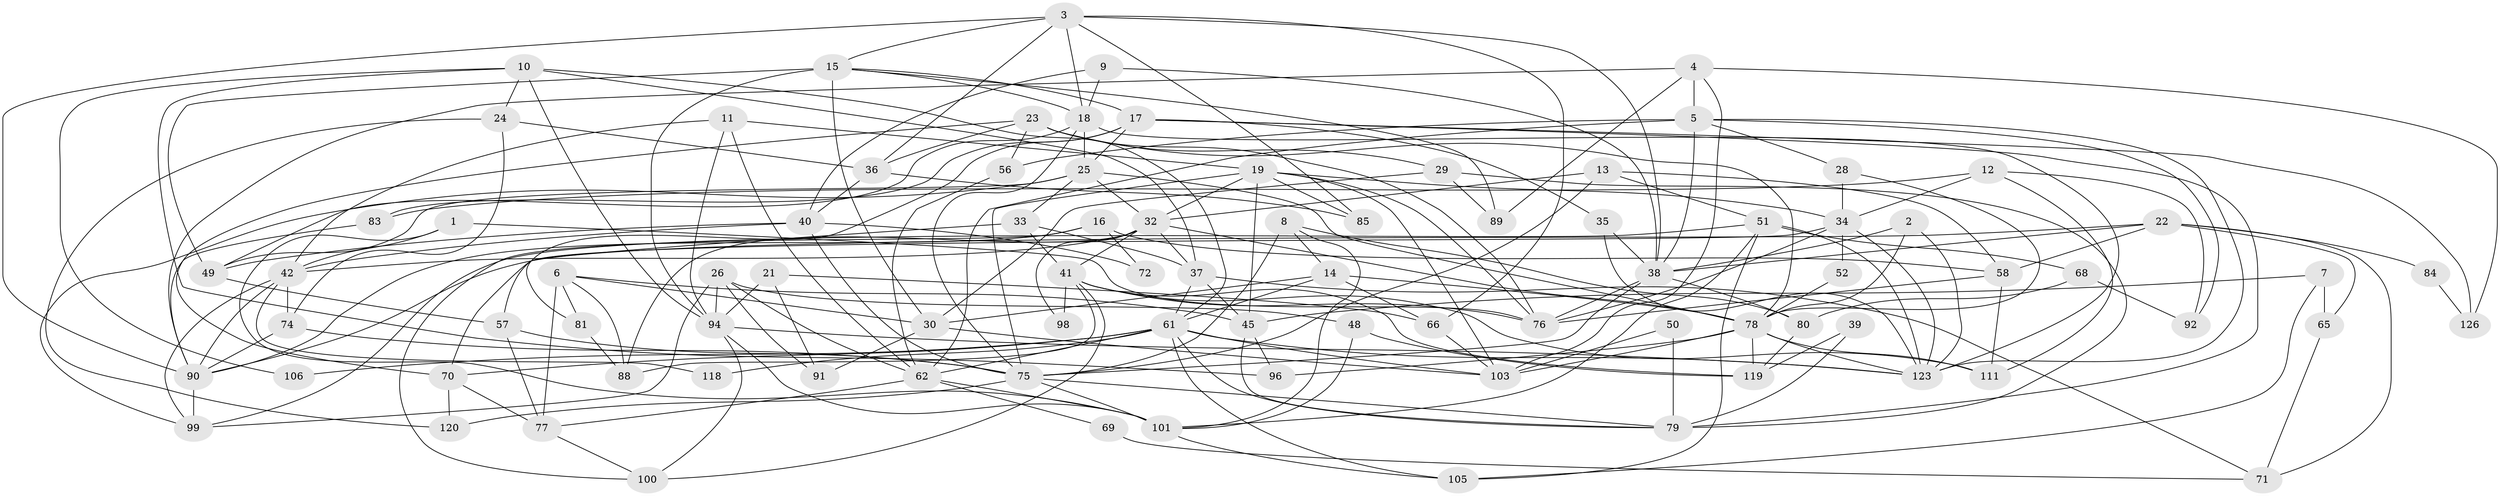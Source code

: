 // original degree distribution, {3: 0.2824427480916031, 5: 0.1450381679389313, 4: 0.2900763358778626, 6: 0.09923664122137404, 2: 0.12213740458015267, 7: 0.061068702290076333}
// Generated by graph-tools (version 1.1) at 2025/42/03/06/25 10:42:00]
// undirected, 88 vertices, 218 edges
graph export_dot {
graph [start="1"]
  node [color=gray90,style=filled];
  1;
  2;
  3 [super="+44"];
  4;
  5 [super="+27"];
  6;
  7;
  8;
  9;
  10 [super="+73"];
  11 [super="+31"];
  12;
  13;
  14;
  15 [super="+63"];
  16 [super="+20"];
  17 [super="+82"];
  18 [super="+54"];
  19 [super="+108"];
  21;
  22 [super="+107"];
  23 [super="+60"];
  24;
  25 [super="+121"];
  26 [super="+64"];
  28;
  29 [super="+95"];
  30 [super="+122"];
  32 [super="+47"];
  33;
  34 [super="+53"];
  35;
  36 [super="+113"];
  37 [super="+43"];
  38 [super="+93"];
  39;
  40 [super="+46"];
  41 [super="+104"];
  42 [super="+55"];
  45 [super="+114"];
  48;
  49 [super="+59"];
  50;
  51 [super="+86"];
  52;
  56;
  57 [super="+112"];
  58;
  61 [super="+67"];
  62 [super="+127"];
  65;
  66;
  68;
  69;
  70;
  71;
  72;
  74;
  75 [super="+124"];
  76 [super="+97"];
  77 [super="+130"];
  78 [super="+87"];
  79 [super="+102"];
  80;
  81;
  83;
  84;
  85;
  88 [super="+129"];
  89;
  90 [super="+131"];
  91;
  92;
  94 [super="+117"];
  96;
  98;
  99 [super="+109"];
  100;
  101 [super="+115"];
  103 [super="+110"];
  105;
  106;
  111 [super="+116"];
  118;
  119 [super="+128"];
  120;
  123 [super="+125"];
  126;
  1 -- 101;
  1 -- 76;
  1 -- 42;
  2 -- 38;
  2 -- 123;
  2 -- 78;
  3 -- 15;
  3 -- 90;
  3 -- 66;
  3 -- 85;
  3 -- 36;
  3 -- 38;
  3 -- 18;
  4 -- 89;
  4 -- 5;
  4 -- 126;
  4 -- 90;
  4 -- 103;
  5 -- 56;
  5 -- 28;
  5 -- 62;
  5 -- 123;
  5 -- 92;
  5 -- 38;
  6 -- 81;
  6 -- 88;
  6 -- 30;
  6 -- 77;
  6 -- 45;
  7 -- 45 [weight=2];
  7 -- 65;
  7 -- 105;
  8 -- 75;
  8 -- 101;
  8 -- 14;
  8 -- 80;
  9 -- 18;
  9 -- 40;
  9 -- 38;
  10 -- 94;
  10 -- 37;
  10 -- 96;
  10 -- 24;
  10 -- 106;
  10 -- 61;
  11 -- 19;
  11 -- 94;
  11 -- 42;
  11 -- 62;
  12 -- 83;
  12 -- 92;
  12 -- 34;
  12 -- 111;
  13 -- 51;
  13 -- 58;
  13 -- 75;
  13 -- 32;
  14 -- 78;
  14 -- 30;
  14 -- 61;
  14 -- 66;
  15 -- 18;
  15 -- 49;
  15 -- 89;
  15 -- 17;
  15 -- 30;
  15 -- 94;
  16 -- 100;
  16 -- 72;
  16 -- 58;
  16 -- 90;
  17 -- 25;
  17 -- 79;
  17 -- 81;
  17 -- 35;
  17 -- 83;
  17 -- 126;
  18 -- 123;
  18 -- 75;
  18 -- 25;
  18 -- 49;
  19 -- 75;
  19 -- 85;
  19 -- 76;
  19 -- 34;
  19 -- 103;
  19 -- 45;
  19 -- 32;
  21 -- 91;
  21 -- 66;
  21 -- 94;
  22 -- 38;
  22 -- 90;
  22 -- 65;
  22 -- 58;
  22 -- 84;
  22 -- 71;
  23 -- 76;
  23 -- 56;
  23 -- 29;
  23 -- 36;
  23 -- 70;
  23 -- 78;
  24 -- 36;
  24 -- 120;
  24 -- 74;
  25 -- 78;
  25 -- 33;
  25 -- 32;
  25 -- 99;
  25 -- 49;
  26 -- 48;
  26 -- 94;
  26 -- 91;
  26 -- 99;
  26 -- 62;
  28 -- 34;
  28 -- 78;
  29 -- 30;
  29 -- 89;
  29 -- 79;
  30 -- 91;
  30 -- 103;
  32 -- 41;
  32 -- 37;
  32 -- 98;
  32 -- 88;
  32 -- 78;
  32 -- 42;
  33 -- 37;
  33 -- 41;
  33 -- 57;
  34 -- 70;
  34 -- 76;
  34 -- 52;
  34 -- 123;
  35 -- 123;
  35 -- 38;
  36 -- 40;
  36 -- 85;
  37 -- 71;
  37 -- 61;
  37 -- 45;
  38 -- 80;
  38 -- 76;
  38 -- 75;
  39 -- 119;
  39 -- 79;
  40 -- 42;
  40 -- 72;
  40 -- 49;
  40 -- 75;
  41 -- 100;
  41 -- 98;
  41 -- 76;
  41 -- 111;
  41 -- 88;
  41 -- 119;
  42 -- 74;
  42 -- 99;
  42 -- 90;
  42 -- 118;
  45 -- 96;
  45 -- 79;
  48 -- 101;
  48 -- 119;
  49 -- 57;
  50 -- 79;
  50 -- 103;
  51 -- 68;
  51 -- 105;
  51 -- 99;
  51 -- 123;
  51 -- 101;
  52 -- 78;
  56 -- 62;
  57 -- 75;
  57 -- 77;
  58 -- 76;
  58 -- 111;
  61 -- 62;
  61 -- 70;
  61 -- 105;
  61 -- 118;
  61 -- 106;
  61 -- 123;
  61 -- 79;
  61 -- 103;
  62 -- 101;
  62 -- 77;
  62 -- 69;
  65 -- 71;
  66 -- 103;
  68 -- 92;
  68 -- 80;
  69 -- 71;
  70 -- 77;
  70 -- 120;
  74 -- 75;
  74 -- 90;
  75 -- 101;
  75 -- 120;
  75 -- 79;
  77 -- 100;
  78 -- 96;
  78 -- 103;
  78 -- 123;
  78 -- 111;
  78 -- 119;
  80 -- 119;
  81 -- 88;
  83 -- 90;
  84 -- 126;
  90 -- 99;
  94 -- 101;
  94 -- 123;
  94 -- 100;
  101 -- 105;
}
